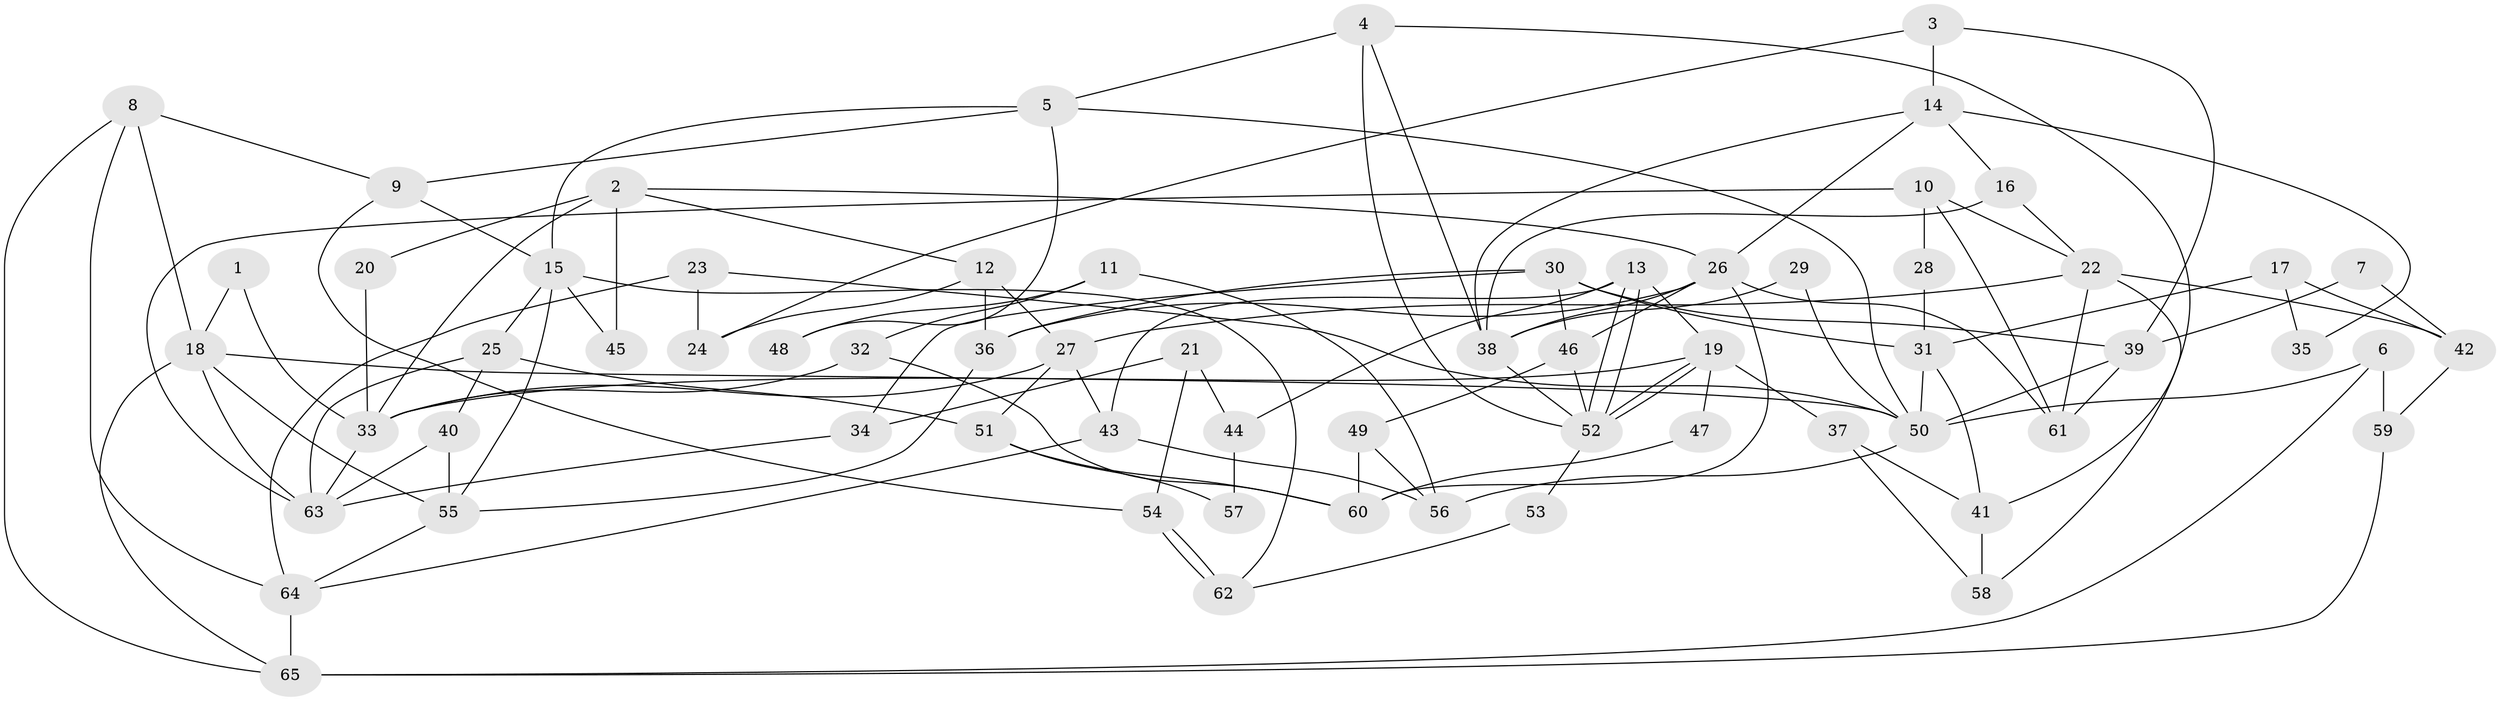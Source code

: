 // Generated by graph-tools (version 1.1) at 2025/50/03/09/25 03:50:13]
// undirected, 65 vertices, 130 edges
graph export_dot {
graph [start="1"]
  node [color=gray90,style=filled];
  1;
  2;
  3;
  4;
  5;
  6;
  7;
  8;
  9;
  10;
  11;
  12;
  13;
  14;
  15;
  16;
  17;
  18;
  19;
  20;
  21;
  22;
  23;
  24;
  25;
  26;
  27;
  28;
  29;
  30;
  31;
  32;
  33;
  34;
  35;
  36;
  37;
  38;
  39;
  40;
  41;
  42;
  43;
  44;
  45;
  46;
  47;
  48;
  49;
  50;
  51;
  52;
  53;
  54;
  55;
  56;
  57;
  58;
  59;
  60;
  61;
  62;
  63;
  64;
  65;
  1 -- 18;
  1 -- 33;
  2 -- 26;
  2 -- 33;
  2 -- 12;
  2 -- 20;
  2 -- 45;
  3 -- 24;
  3 -- 39;
  3 -- 14;
  4 -- 38;
  4 -- 52;
  4 -- 5;
  4 -- 41;
  5 -- 15;
  5 -- 9;
  5 -- 48;
  5 -- 50;
  6 -- 50;
  6 -- 65;
  6 -- 59;
  7 -- 39;
  7 -- 42;
  8 -- 64;
  8 -- 65;
  8 -- 9;
  8 -- 18;
  9 -- 15;
  9 -- 54;
  10 -- 63;
  10 -- 22;
  10 -- 28;
  10 -- 61;
  11 -- 56;
  11 -- 32;
  11 -- 48;
  12 -- 36;
  12 -- 24;
  12 -- 27;
  13 -- 19;
  13 -- 52;
  13 -- 52;
  13 -- 43;
  13 -- 44;
  14 -- 38;
  14 -- 16;
  14 -- 26;
  14 -- 35;
  15 -- 55;
  15 -- 25;
  15 -- 45;
  15 -- 62;
  16 -- 22;
  16 -- 38;
  17 -- 31;
  17 -- 42;
  17 -- 35;
  18 -- 50;
  18 -- 55;
  18 -- 63;
  18 -- 65;
  19 -- 52;
  19 -- 52;
  19 -- 37;
  19 -- 33;
  19 -- 47;
  20 -- 33;
  21 -- 34;
  21 -- 54;
  21 -- 44;
  22 -- 61;
  22 -- 27;
  22 -- 42;
  22 -- 58;
  23 -- 50;
  23 -- 64;
  23 -- 24;
  25 -- 63;
  25 -- 40;
  25 -- 51;
  26 -- 38;
  26 -- 36;
  26 -- 46;
  26 -- 60;
  26 -- 61;
  27 -- 51;
  27 -- 33;
  27 -- 43;
  28 -- 31;
  29 -- 38;
  29 -- 50;
  30 -- 46;
  30 -- 36;
  30 -- 31;
  30 -- 34;
  30 -- 39;
  31 -- 50;
  31 -- 41;
  32 -- 33;
  32 -- 60;
  33 -- 63;
  34 -- 63;
  36 -- 55;
  37 -- 58;
  37 -- 41;
  38 -- 52;
  39 -- 61;
  39 -- 50;
  40 -- 63;
  40 -- 55;
  41 -- 58;
  42 -- 59;
  43 -- 56;
  43 -- 64;
  44 -- 57;
  46 -- 52;
  46 -- 49;
  47 -- 60;
  49 -- 56;
  49 -- 60;
  50 -- 56;
  51 -- 60;
  51 -- 57;
  52 -- 53;
  53 -- 62;
  54 -- 62;
  54 -- 62;
  55 -- 64;
  59 -- 65;
  64 -- 65;
}

